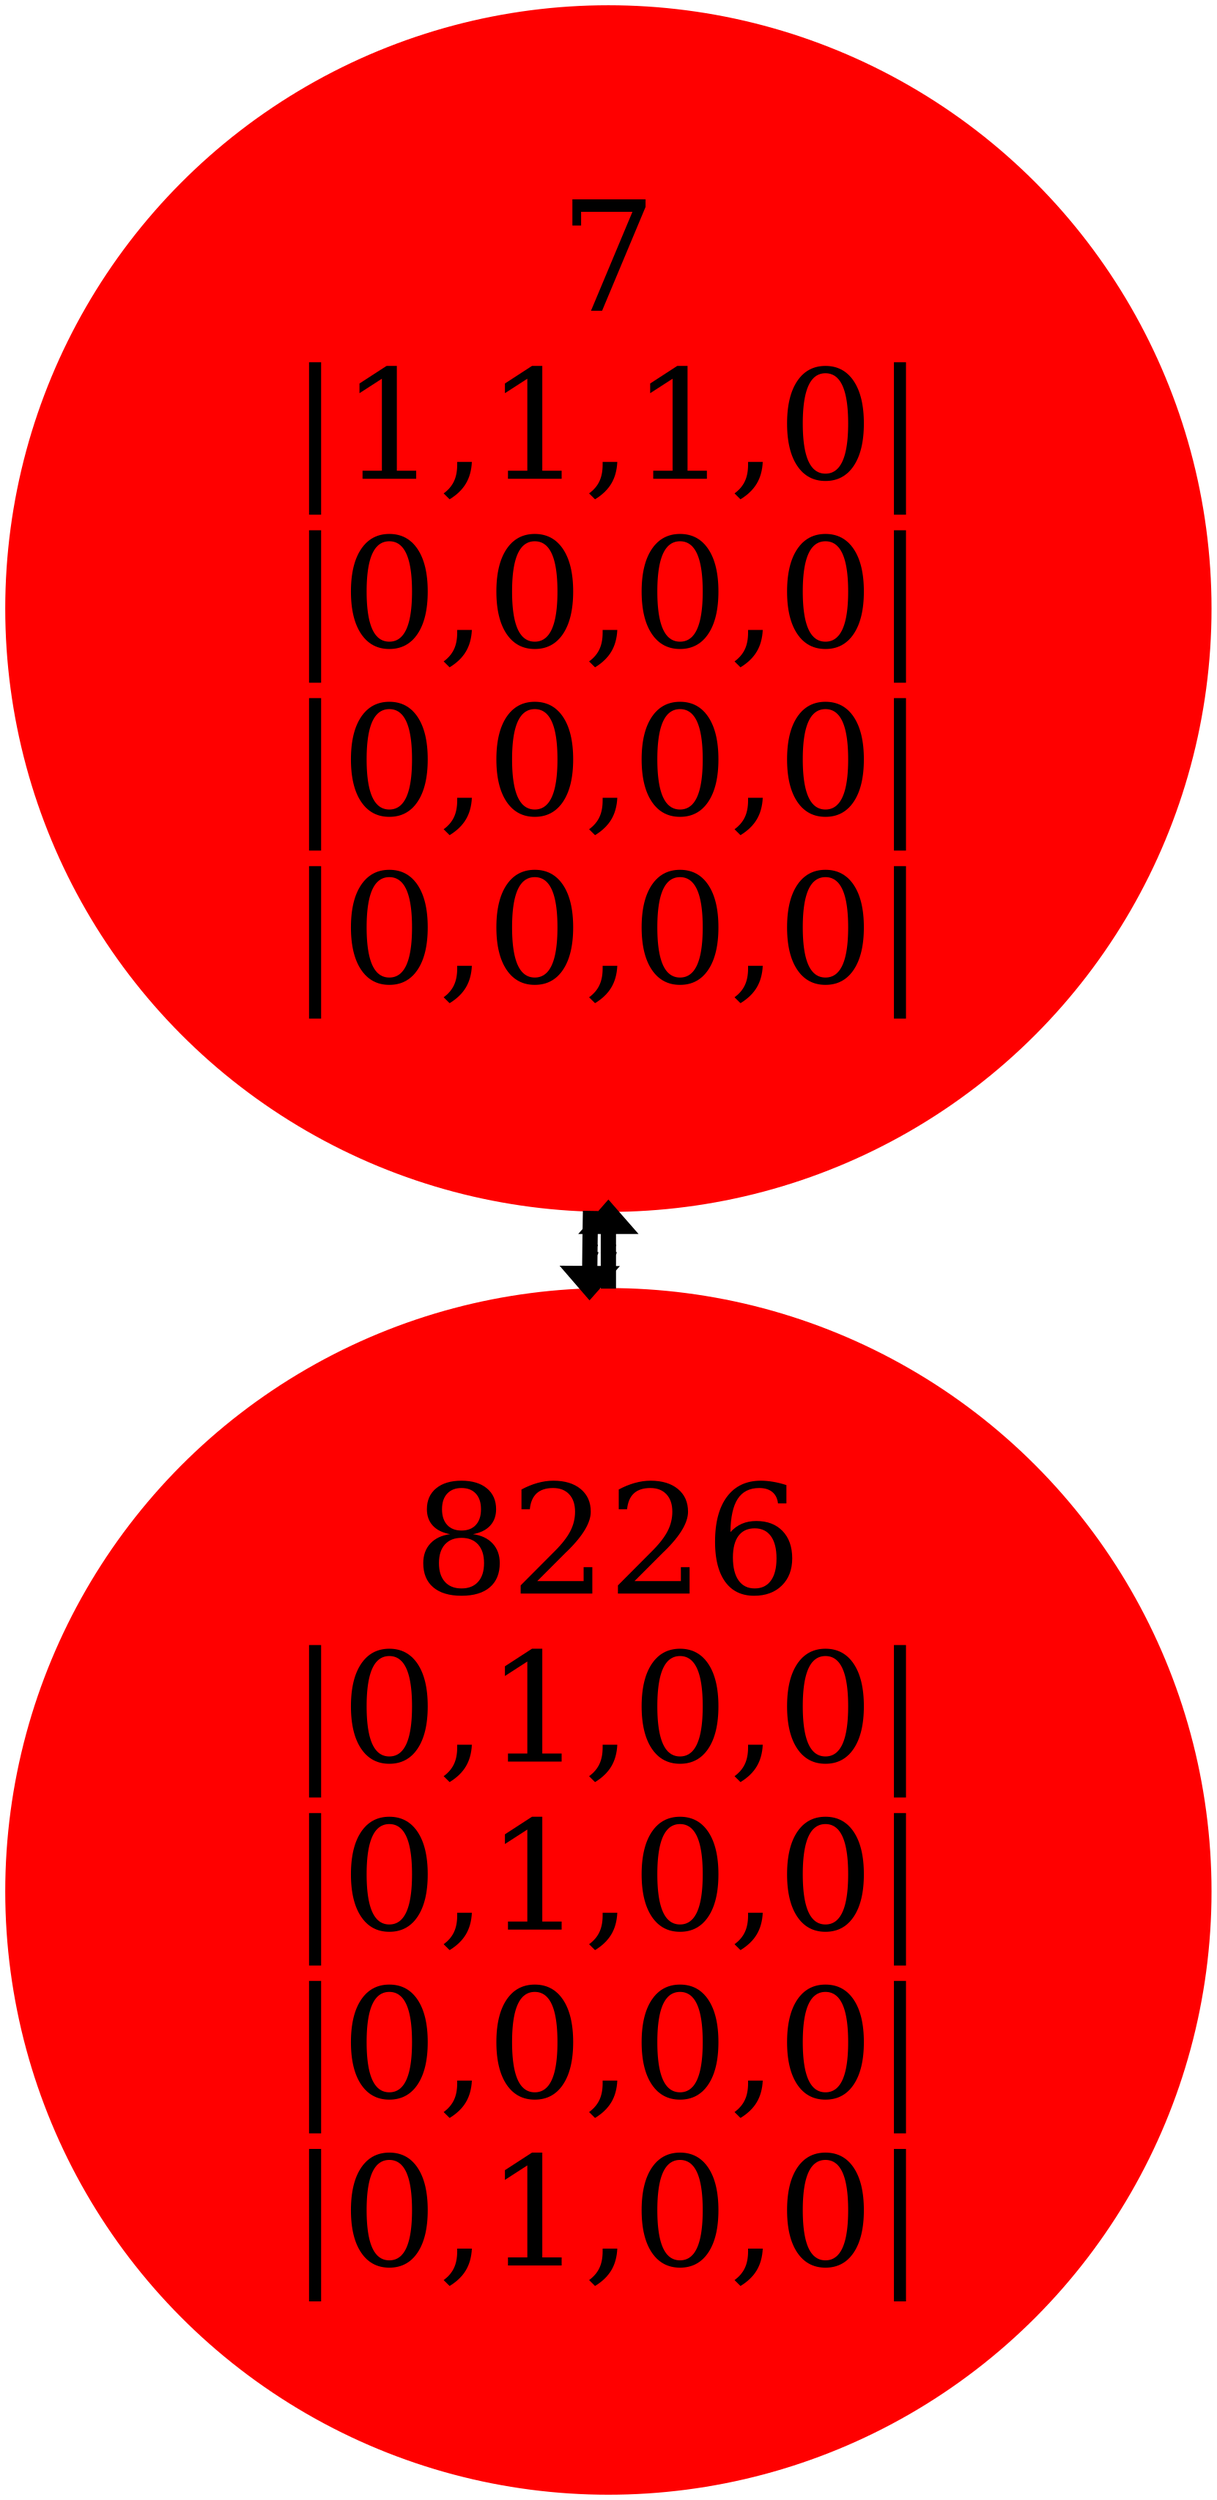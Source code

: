 digraph A {
"7\n|1,1,1,0|\n|0,0,0,0|\n|0,0,0,0|\n|0,0,0,0|"[shape=circle,style=filled,color=red,height=5.12,width=0.12,fontsize=100];
"7\n|1,1,1,0|\n|0,0,0,0|\n|0,0,0,0|\n|0,0,0,0|"->"8226\n|0,1,0,0|\n|0,1,0,0|\n|0,0,0,0|\n|0,1,0,0|"[label="t",arrowsize=1,penwidth=10]
"8226\n|0,1,0,0|\n|0,1,0,0|\n|0,0,0,0|\n|0,1,0,0|"[shape=circle,style=filled,color=red,height=5.12,width=0.12,fontsize=100];
"8226\n|0,1,0,0|\n|0,1,0,0|\n|0,0,0,0|\n|0,1,0,0|"->"7\n|1,1,1,0|\n|0,0,0,0|\n|0,0,0,0|\n|0,0,0,0|"[label="t",arrowsize=1,penwidth=10]
}
